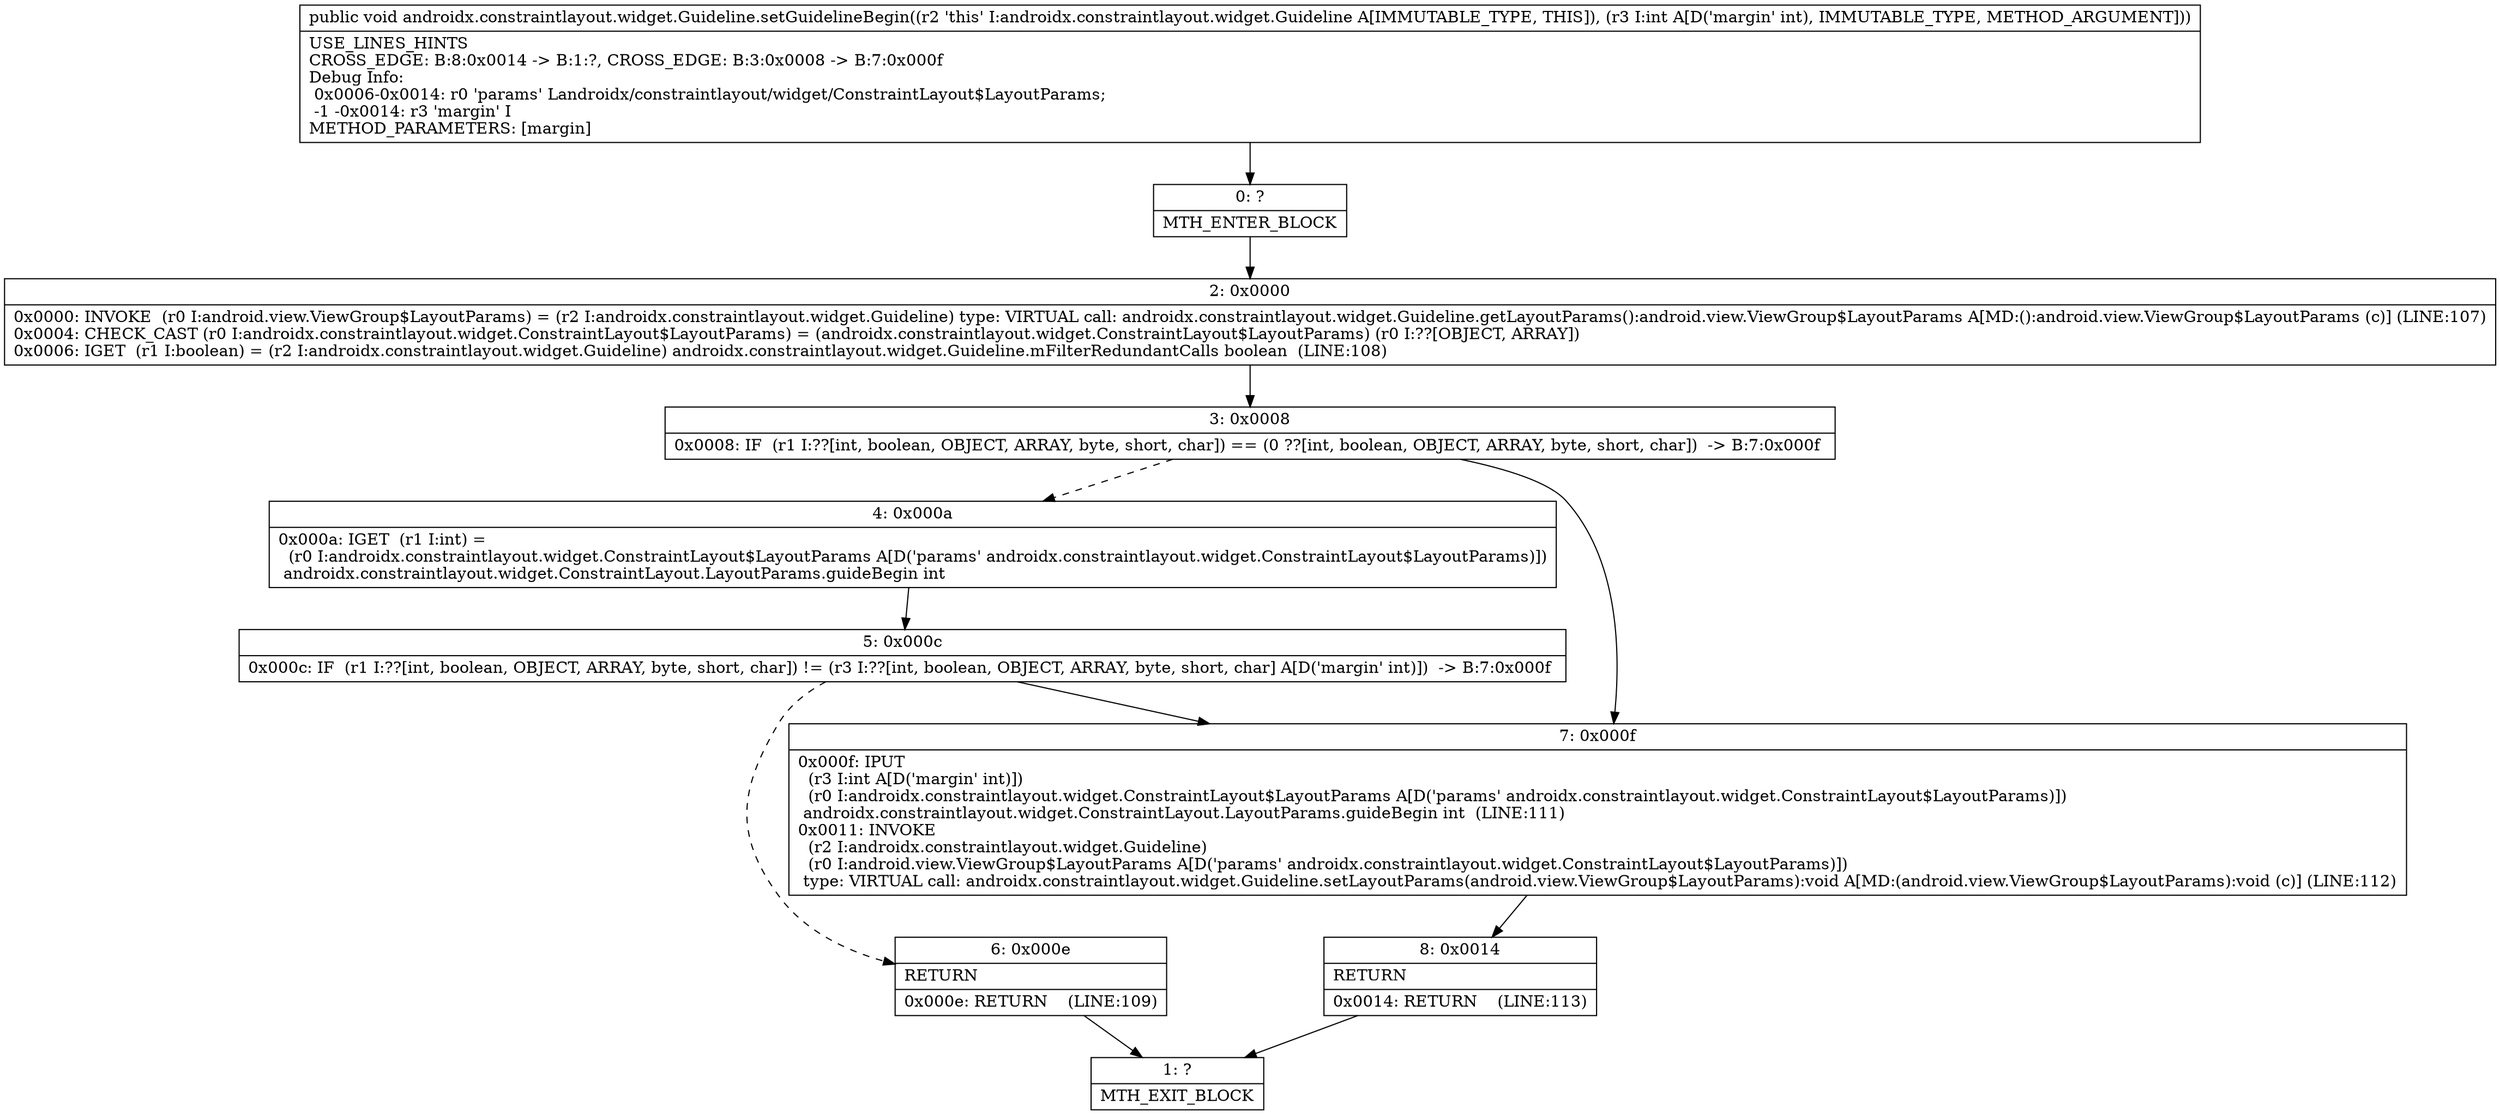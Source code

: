 digraph "CFG forandroidx.constraintlayout.widget.Guideline.setGuidelineBegin(I)V" {
Node_0 [shape=record,label="{0\:\ ?|MTH_ENTER_BLOCK\l}"];
Node_2 [shape=record,label="{2\:\ 0x0000|0x0000: INVOKE  (r0 I:android.view.ViewGroup$LayoutParams) = (r2 I:androidx.constraintlayout.widget.Guideline) type: VIRTUAL call: androidx.constraintlayout.widget.Guideline.getLayoutParams():android.view.ViewGroup$LayoutParams A[MD:():android.view.ViewGroup$LayoutParams (c)] (LINE:107)\l0x0004: CHECK_CAST (r0 I:androidx.constraintlayout.widget.ConstraintLayout$LayoutParams) = (androidx.constraintlayout.widget.ConstraintLayout$LayoutParams) (r0 I:??[OBJECT, ARRAY]) \l0x0006: IGET  (r1 I:boolean) = (r2 I:androidx.constraintlayout.widget.Guideline) androidx.constraintlayout.widget.Guideline.mFilterRedundantCalls boolean  (LINE:108)\l}"];
Node_3 [shape=record,label="{3\:\ 0x0008|0x0008: IF  (r1 I:??[int, boolean, OBJECT, ARRAY, byte, short, char]) == (0 ??[int, boolean, OBJECT, ARRAY, byte, short, char])  \-\> B:7:0x000f \l}"];
Node_4 [shape=record,label="{4\:\ 0x000a|0x000a: IGET  (r1 I:int) = \l  (r0 I:androidx.constraintlayout.widget.ConstraintLayout$LayoutParams A[D('params' androidx.constraintlayout.widget.ConstraintLayout$LayoutParams)])\l androidx.constraintlayout.widget.ConstraintLayout.LayoutParams.guideBegin int \l}"];
Node_5 [shape=record,label="{5\:\ 0x000c|0x000c: IF  (r1 I:??[int, boolean, OBJECT, ARRAY, byte, short, char]) != (r3 I:??[int, boolean, OBJECT, ARRAY, byte, short, char] A[D('margin' int)])  \-\> B:7:0x000f \l}"];
Node_6 [shape=record,label="{6\:\ 0x000e|RETURN\l|0x000e: RETURN    (LINE:109)\l}"];
Node_1 [shape=record,label="{1\:\ ?|MTH_EXIT_BLOCK\l}"];
Node_7 [shape=record,label="{7\:\ 0x000f|0x000f: IPUT  \l  (r3 I:int A[D('margin' int)])\l  (r0 I:androidx.constraintlayout.widget.ConstraintLayout$LayoutParams A[D('params' androidx.constraintlayout.widget.ConstraintLayout$LayoutParams)])\l androidx.constraintlayout.widget.ConstraintLayout.LayoutParams.guideBegin int  (LINE:111)\l0x0011: INVOKE  \l  (r2 I:androidx.constraintlayout.widget.Guideline)\l  (r0 I:android.view.ViewGroup$LayoutParams A[D('params' androidx.constraintlayout.widget.ConstraintLayout$LayoutParams)])\l type: VIRTUAL call: androidx.constraintlayout.widget.Guideline.setLayoutParams(android.view.ViewGroup$LayoutParams):void A[MD:(android.view.ViewGroup$LayoutParams):void (c)] (LINE:112)\l}"];
Node_8 [shape=record,label="{8\:\ 0x0014|RETURN\l|0x0014: RETURN    (LINE:113)\l}"];
MethodNode[shape=record,label="{public void androidx.constraintlayout.widget.Guideline.setGuidelineBegin((r2 'this' I:androidx.constraintlayout.widget.Guideline A[IMMUTABLE_TYPE, THIS]), (r3 I:int A[D('margin' int), IMMUTABLE_TYPE, METHOD_ARGUMENT]))  | USE_LINES_HINTS\lCROSS_EDGE: B:8:0x0014 \-\> B:1:?, CROSS_EDGE: B:3:0x0008 \-\> B:7:0x000f\lDebug Info:\l  0x0006\-0x0014: r0 'params' Landroidx\/constraintlayout\/widget\/ConstraintLayout$LayoutParams;\l  \-1 \-0x0014: r3 'margin' I\lMETHOD_PARAMETERS: [margin]\l}"];
MethodNode -> Node_0;Node_0 -> Node_2;
Node_2 -> Node_3;
Node_3 -> Node_4[style=dashed];
Node_3 -> Node_7;
Node_4 -> Node_5;
Node_5 -> Node_6[style=dashed];
Node_5 -> Node_7;
Node_6 -> Node_1;
Node_7 -> Node_8;
Node_8 -> Node_1;
}

